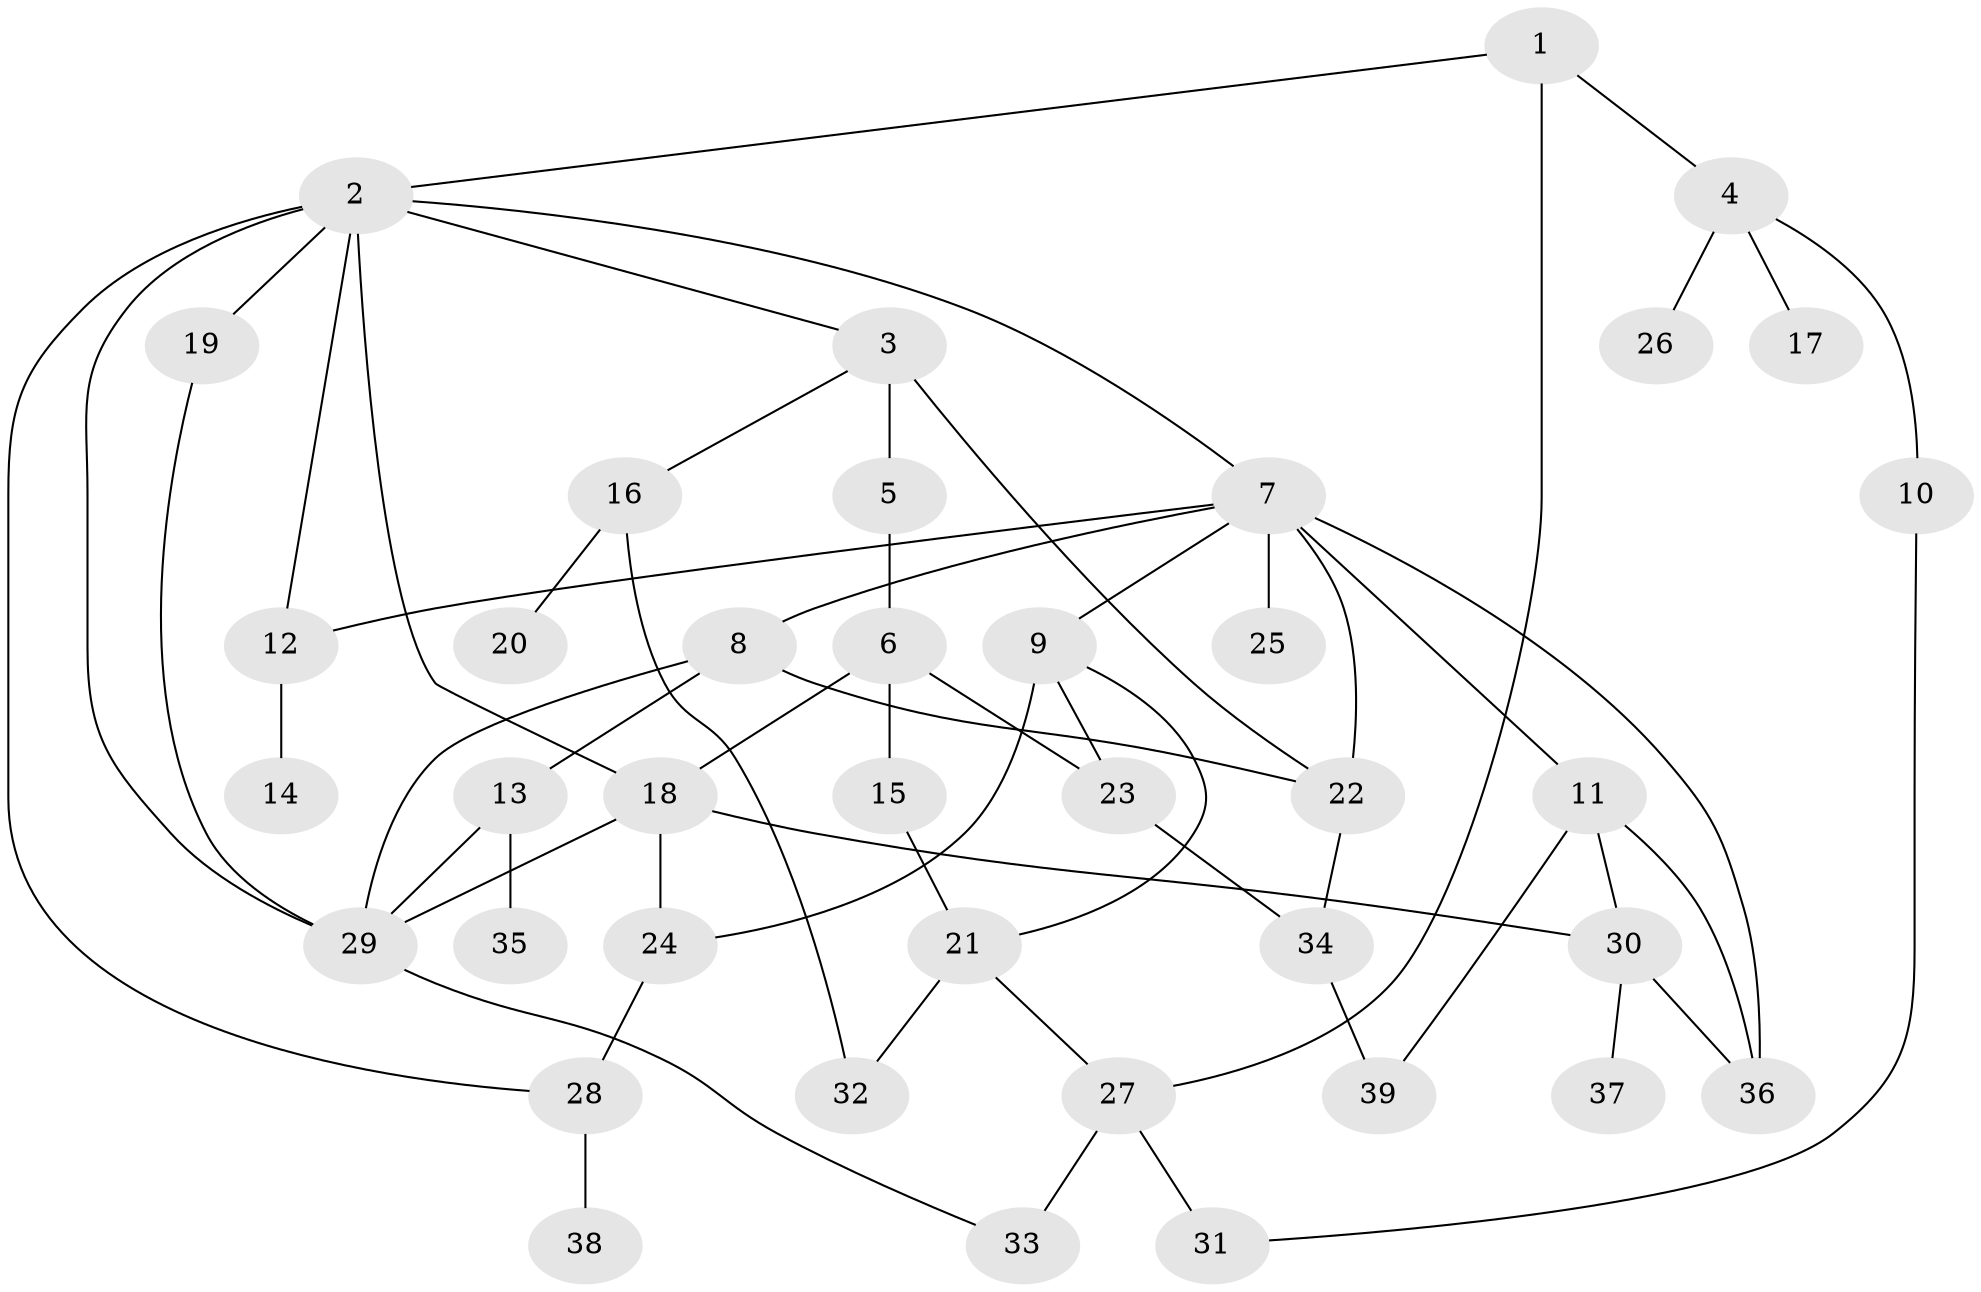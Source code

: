 // original degree distribution, {4: 0.1038961038961039, 5: 0.07792207792207792, 3: 0.2077922077922078, 6: 0.025974025974025976, 8: 0.012987012987012988, 1: 0.2077922077922078, 2: 0.36363636363636365}
// Generated by graph-tools (version 1.1) at 2025/34/03/09/25 02:34:17]
// undirected, 39 vertices, 59 edges
graph export_dot {
graph [start="1"]
  node [color=gray90,style=filled];
  1;
  2;
  3;
  4;
  5;
  6;
  7;
  8;
  9;
  10;
  11;
  12;
  13;
  14;
  15;
  16;
  17;
  18;
  19;
  20;
  21;
  22;
  23;
  24;
  25;
  26;
  27;
  28;
  29;
  30;
  31;
  32;
  33;
  34;
  35;
  36;
  37;
  38;
  39;
  1 -- 2 [weight=1.0];
  1 -- 4 [weight=1.0];
  1 -- 27 [weight=1.0];
  2 -- 3 [weight=1.0];
  2 -- 7 [weight=1.0];
  2 -- 12 [weight=1.0];
  2 -- 18 [weight=1.0];
  2 -- 19 [weight=1.0];
  2 -- 28 [weight=1.0];
  2 -- 29 [weight=1.0];
  3 -- 5 [weight=3.0];
  3 -- 16 [weight=1.0];
  3 -- 22 [weight=1.0];
  4 -- 10 [weight=1.0];
  4 -- 17 [weight=1.0];
  4 -- 26 [weight=1.0];
  5 -- 6 [weight=2.0];
  6 -- 15 [weight=1.0];
  6 -- 18 [weight=1.0];
  6 -- 23 [weight=1.0];
  7 -- 8 [weight=1.0];
  7 -- 9 [weight=1.0];
  7 -- 11 [weight=1.0];
  7 -- 12 [weight=1.0];
  7 -- 22 [weight=1.0];
  7 -- 25 [weight=1.0];
  7 -- 36 [weight=1.0];
  8 -- 13 [weight=1.0];
  8 -- 22 [weight=1.0];
  8 -- 29 [weight=1.0];
  9 -- 21 [weight=1.0];
  9 -- 23 [weight=2.0];
  9 -- 24 [weight=1.0];
  10 -- 31 [weight=1.0];
  11 -- 30 [weight=1.0];
  11 -- 36 [weight=1.0];
  11 -- 39 [weight=1.0];
  12 -- 14 [weight=1.0];
  13 -- 29 [weight=1.0];
  13 -- 35 [weight=1.0];
  15 -- 21 [weight=1.0];
  16 -- 20 [weight=1.0];
  16 -- 32 [weight=1.0];
  18 -- 24 [weight=1.0];
  18 -- 29 [weight=2.0];
  18 -- 30 [weight=1.0];
  19 -- 29 [weight=1.0];
  21 -- 27 [weight=1.0];
  21 -- 32 [weight=1.0];
  22 -- 34 [weight=1.0];
  23 -- 34 [weight=1.0];
  24 -- 28 [weight=1.0];
  27 -- 31 [weight=1.0];
  27 -- 33 [weight=1.0];
  28 -- 38 [weight=1.0];
  29 -- 33 [weight=1.0];
  30 -- 36 [weight=1.0];
  30 -- 37 [weight=1.0];
  34 -- 39 [weight=1.0];
}
